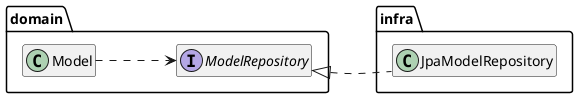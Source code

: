 @startuml

skinparam nodesep 80
hide empty methods
hide empty attributes

package domain {
    class Model
    interface ModelRepository

    Model .right.>ModelRepository
}

package infra {
    class JpaModelRepository
}

ModelRepository <|.right. JpaModelRepository

@enduml